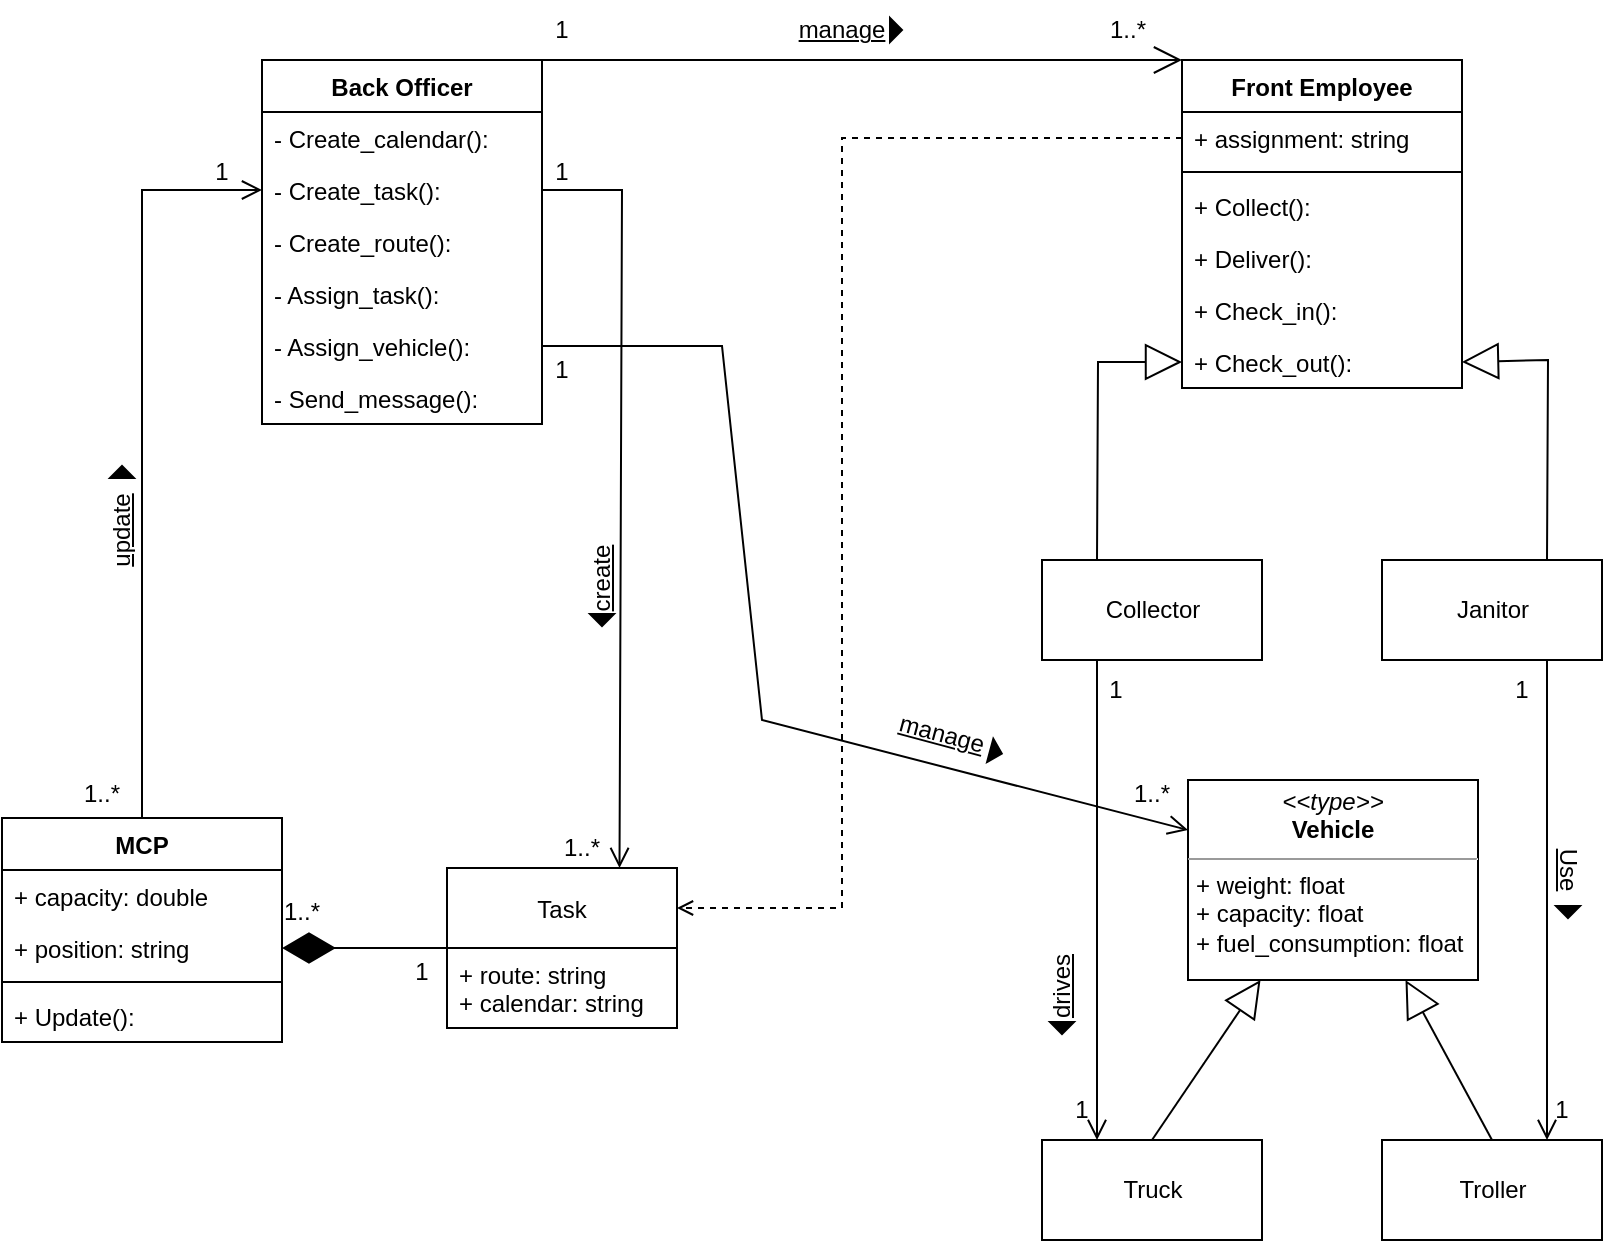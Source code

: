 <mxfile version="20.3.0" type="device"><diagram id="yQHjzOq1fvPbEQOUI872" name="Page-1"><mxGraphModel dx="2046" dy="739" grid="1" gridSize="10" guides="1" tooltips="1" connect="1" arrows="1" fold="1" page="1" pageScale="1" pageWidth="850" pageHeight="1100" math="0" shadow="0"><root><mxCell id="0"/><mxCell id="1" parent="0"/><mxCell id="evCG20t44kIQKrHACi3K-1" value="Back Officer" style="swimlane;fontStyle=1;childLayout=stackLayout;horizontal=1;startSize=26;fillColor=none;horizontalStack=0;resizeParent=1;resizeParentMax=0;resizeLast=0;collapsible=1;marginBottom=0;" parent="1" vertex="1"><mxGeometry x="70" y="90" width="140" height="182" as="geometry"/></mxCell><mxCell id="evCG20t44kIQKrHACi3K-2" value="- Create_calendar():" style="text;strokeColor=none;fillColor=none;align=left;verticalAlign=top;spacingLeft=4;spacingRight=4;overflow=hidden;rotatable=0;points=[[0,0.5],[1,0.5]];portConstraint=eastwest;" parent="evCG20t44kIQKrHACi3K-1" vertex="1"><mxGeometry y="26" width="140" height="26" as="geometry"/></mxCell><mxCell id="evCG20t44kIQKrHACi3K-3" value="- Create_task():" style="text;strokeColor=none;fillColor=none;align=left;verticalAlign=top;spacingLeft=4;spacingRight=4;overflow=hidden;rotatable=0;points=[[0,0.5],[1,0.5]];portConstraint=eastwest;" parent="evCG20t44kIQKrHACi3K-1" vertex="1"><mxGeometry y="52" width="140" height="26" as="geometry"/></mxCell><mxCell id="evCG20t44kIQKrHACi3K-4" value="- Create_route():" style="text;strokeColor=none;fillColor=none;align=left;verticalAlign=top;spacingLeft=4;spacingRight=4;overflow=hidden;rotatable=0;points=[[0,0.5],[1,0.5]];portConstraint=eastwest;" parent="evCG20t44kIQKrHACi3K-1" vertex="1"><mxGeometry y="78" width="140" height="26" as="geometry"/></mxCell><mxCell id="evCG20t44kIQKrHACi3K-6" value="- Assign_task():" style="text;strokeColor=none;fillColor=none;align=left;verticalAlign=top;spacingLeft=4;spacingRight=4;overflow=hidden;rotatable=0;points=[[0,0.5],[1,0.5]];portConstraint=eastwest;" parent="evCG20t44kIQKrHACi3K-1" vertex="1"><mxGeometry y="104" width="140" height="26" as="geometry"/></mxCell><mxCell id="evCG20t44kIQKrHACi3K-5" value="- Assign_vehicle():" style="text;strokeColor=none;fillColor=none;align=left;verticalAlign=top;spacingLeft=4;spacingRight=4;overflow=hidden;rotatable=0;points=[[0,0.5],[1,0.5]];portConstraint=eastwest;" parent="evCG20t44kIQKrHACi3K-1" vertex="1"><mxGeometry y="130" width="140" height="26" as="geometry"/></mxCell><mxCell id="evCG20t44kIQKrHACi3K-7" value="- Send_message():" style="text;strokeColor=none;fillColor=none;align=left;verticalAlign=top;spacingLeft=4;spacingRight=4;overflow=hidden;rotatable=0;points=[[0,0.5],[1,0.5]];portConstraint=eastwest;" parent="evCG20t44kIQKrHACi3K-1" vertex="1"><mxGeometry y="156" width="140" height="26" as="geometry"/></mxCell><mxCell id="evCG20t44kIQKrHACi3K-9" value="Front Employee" style="swimlane;fontStyle=1;align=center;verticalAlign=top;childLayout=stackLayout;horizontal=1;startSize=26;horizontalStack=0;resizeParent=1;resizeParentMax=0;resizeLast=0;collapsible=1;marginBottom=0;" parent="1" vertex="1"><mxGeometry x="530" y="90" width="140" height="164" as="geometry"/></mxCell><mxCell id="evCG20t44kIQKrHACi3K-10" value="+ assignment: string" style="text;strokeColor=none;fillColor=none;align=left;verticalAlign=top;spacingLeft=4;spacingRight=4;overflow=hidden;rotatable=0;points=[[0,0.5],[1,0.5]];portConstraint=eastwest;" parent="evCG20t44kIQKrHACi3K-9" vertex="1"><mxGeometry y="26" width="140" height="26" as="geometry"/></mxCell><mxCell id="evCG20t44kIQKrHACi3K-11" value="" style="line;strokeWidth=1;fillColor=none;align=left;verticalAlign=middle;spacingTop=-1;spacingLeft=3;spacingRight=3;rotatable=0;labelPosition=right;points=[];portConstraint=eastwest;strokeColor=inherit;" parent="evCG20t44kIQKrHACi3K-9" vertex="1"><mxGeometry y="52" width="140" height="8" as="geometry"/></mxCell><mxCell id="evCG20t44kIQKrHACi3K-12" value="+ Collect():" style="text;strokeColor=none;fillColor=none;align=left;verticalAlign=top;spacingLeft=4;spacingRight=4;overflow=hidden;rotatable=0;points=[[0,0.5],[1,0.5]];portConstraint=eastwest;" parent="evCG20t44kIQKrHACi3K-9" vertex="1"><mxGeometry y="60" width="140" height="26" as="geometry"/></mxCell><mxCell id="evCG20t44kIQKrHACi3K-13" value="+ Deliver():" style="text;strokeColor=none;fillColor=none;align=left;verticalAlign=top;spacingLeft=4;spacingRight=4;overflow=hidden;rotatable=0;points=[[0,0.5],[1,0.5]];portConstraint=eastwest;" parent="evCG20t44kIQKrHACi3K-9" vertex="1"><mxGeometry y="86" width="140" height="26" as="geometry"/></mxCell><mxCell id="whtJ_2tQ-Rbru5Nk7EHR-22" value="+ Check_in():" style="text;strokeColor=none;fillColor=none;align=left;verticalAlign=top;spacingLeft=4;spacingRight=4;overflow=hidden;rotatable=0;points=[[0,0.5],[1,0.5]];portConstraint=eastwest;" parent="evCG20t44kIQKrHACi3K-9" vertex="1"><mxGeometry y="112" width="140" height="26" as="geometry"/></mxCell><mxCell id="whtJ_2tQ-Rbru5Nk7EHR-23" value="+ Check_out():" style="text;strokeColor=none;fillColor=none;align=left;verticalAlign=top;spacingLeft=4;spacingRight=4;overflow=hidden;rotatable=0;points=[[0,0.5],[1,0.5]];portConstraint=eastwest;" parent="evCG20t44kIQKrHACi3K-9" vertex="1"><mxGeometry y="138" width="140" height="26" as="geometry"/></mxCell><mxCell id="evCG20t44kIQKrHACi3K-14" value="Collector" style="html=1;" parent="1" vertex="1"><mxGeometry x="460" y="340" width="110" height="50" as="geometry"/></mxCell><mxCell id="evCG20t44kIQKrHACi3K-15" value="Janitor" style="html=1;" parent="1" vertex="1"><mxGeometry x="630" y="340" width="110" height="50" as="geometry"/></mxCell><mxCell id="evCG20t44kIQKrHACi3K-16" value="Extends" style="endArrow=block;endSize=16;endFill=0;html=1;rounded=0;entryX=0;entryY=0.5;entryDx=0;entryDy=0;exitX=0.25;exitY=0;exitDx=0;exitDy=0;fontColor=#FFFFFF;" parent="1" source="evCG20t44kIQKrHACi3K-14" target="whtJ_2tQ-Rbru5Nk7EHR-23" edge="1"><mxGeometry x="-0.14" y="21" width="160" relative="1" as="geometry"><mxPoint x="340" y="250" as="sourcePoint"/><mxPoint x="500" y="250" as="targetPoint"/><mxPoint as="offset"/><Array as="points"><mxPoint x="488" y="241"/></Array></mxGeometry></mxCell><mxCell id="evCG20t44kIQKrHACi3K-17" value="Extends" style="endArrow=block;endSize=16;endFill=0;html=1;rounded=0;entryX=1;entryY=0.5;entryDx=0;entryDy=0;exitX=0.75;exitY=0;exitDx=0;exitDy=0;fontColor=#FFFFFF;" parent="1" source="evCG20t44kIQKrHACi3K-15" target="whtJ_2tQ-Rbru5Nk7EHR-23" edge="1"><mxGeometry x="-0.303" y="28" width="160" relative="1" as="geometry"><mxPoint x="340" y="250" as="sourcePoint"/><mxPoint x="500" y="250" as="targetPoint"/><mxPoint as="offset"/><Array as="points"><mxPoint x="713" y="240"/></Array></mxGeometry></mxCell><mxCell id="evCG20t44kIQKrHACi3K-27" value="Truck" style="html=1;fontColor=#000000;" parent="1" vertex="1"><mxGeometry x="460" y="630" width="110" height="50" as="geometry"/></mxCell><mxCell id="evCG20t44kIQKrHACi3K-28" value="Troller" style="html=1;fontColor=#000000;" parent="1" vertex="1"><mxGeometry x="630" y="630" width="110" height="50" as="geometry"/></mxCell><mxCell id="evCG20t44kIQKrHACi3K-29" value="Extends" style="endArrow=block;endSize=16;endFill=0;html=1;rounded=0;entryX=0.25;entryY=1;entryDx=0;entryDy=0;exitX=0.5;exitY=0;exitDx=0;exitDy=0;fontColor=#FFFFFF;" parent="1" source="evCG20t44kIQKrHACi3K-27" target="whtJ_2tQ-Rbru5Nk7EHR-30" edge="1"><mxGeometry x="-0.14" y="21" width="160" relative="1" as="geometry"><mxPoint x="346.76" y="585.5" as="sourcePoint"/><mxPoint x="566.96" y="509.508" as="targetPoint"/><mxPoint as="offset"/></mxGeometry></mxCell><mxCell id="evCG20t44kIQKrHACi3K-30" value="Extends" style="endArrow=block;endSize=16;endFill=0;html=1;rounded=0;entryX=0.75;entryY=1;entryDx=0;entryDy=0;exitX=0.5;exitY=0;exitDx=0;exitDy=0;fontColor=#FFFFFF;" parent="1" source="evCG20t44kIQKrHACi3K-28" target="whtJ_2tQ-Rbru5Nk7EHR-30" edge="1"><mxGeometry x="-0.14" y="21" width="160" relative="1" as="geometry"><mxPoint x="505" y="640" as="sourcePoint"/><mxPoint x="630.94" y="508" as="targetPoint"/><mxPoint as="offset"/></mxGeometry></mxCell><mxCell id="evCG20t44kIQKrHACi3K-33" value="MCP" style="swimlane;fontStyle=1;align=center;verticalAlign=top;childLayout=stackLayout;horizontal=1;startSize=26;horizontalStack=0;resizeParent=1;resizeParentMax=0;resizeLast=0;collapsible=1;marginBottom=0;fontColor=#000000;" parent="1" vertex="1"><mxGeometry x="-60" y="469" width="140" height="112" as="geometry"/></mxCell><mxCell id="evCG20t44kIQKrHACi3K-34" value="+ capacity: double" style="text;strokeColor=none;fillColor=none;align=left;verticalAlign=top;spacingLeft=4;spacingRight=4;overflow=hidden;rotatable=0;points=[[0,0.5],[1,0.5]];portConstraint=eastwest;fontColor=#000000;" parent="evCG20t44kIQKrHACi3K-33" vertex="1"><mxGeometry y="26" width="140" height="26" as="geometry"/></mxCell><mxCell id="evCG20t44kIQKrHACi3K-37" value="+ position: string" style="text;strokeColor=none;fillColor=none;align=left;verticalAlign=top;spacingLeft=4;spacingRight=4;overflow=hidden;rotatable=0;points=[[0,0.5],[1,0.5]];portConstraint=eastwest;fontColor=#000000;" parent="evCG20t44kIQKrHACi3K-33" vertex="1"><mxGeometry y="52" width="140" height="26" as="geometry"/></mxCell><mxCell id="evCG20t44kIQKrHACi3K-35" value="" style="line;strokeWidth=1;fillColor=none;align=left;verticalAlign=middle;spacingTop=-1;spacingLeft=3;spacingRight=3;rotatable=0;labelPosition=right;points=[];portConstraint=eastwest;strokeColor=inherit;fontColor=#000000;" parent="evCG20t44kIQKrHACi3K-33" vertex="1"><mxGeometry y="78" width="140" height="8" as="geometry"/></mxCell><mxCell id="evCG20t44kIQKrHACi3K-36" value="+ Update():" style="text;strokeColor=none;fillColor=none;align=left;verticalAlign=top;spacingLeft=4;spacingRight=4;overflow=hidden;rotatable=0;points=[[0,0.5],[1,0.5]];portConstraint=eastwest;fontColor=#000000;" parent="evCG20t44kIQKrHACi3K-33" vertex="1"><mxGeometry y="86" width="140" height="26" as="geometry"/></mxCell><mxCell id="evCG20t44kIQKrHACi3K-38" value="Task" style="swimlane;fontStyle=0;childLayout=stackLayout;horizontal=1;startSize=40;fillColor=none;horizontalStack=0;resizeParent=1;resizeParentMax=0;resizeLast=0;collapsible=1;marginBottom=0;fontColor=#000000;" parent="1" vertex="1"><mxGeometry x="162.5" y="494" width="115" height="80" as="geometry"><mxRectangle x="160" y="510" width="70" height="40" as="alternateBounds"/></mxGeometry></mxCell><mxCell id="evCG20t44kIQKrHACi3K-39" value="+ route: string&#10;+ calendar: string" style="text;strokeColor=none;fillColor=none;align=left;verticalAlign=top;spacingLeft=4;spacingRight=4;overflow=hidden;rotatable=0;points=[[0,0.5],[1,0.5]];portConstraint=eastwest;fontColor=#000000;" parent="evCG20t44kIQKrHACi3K-38" vertex="1"><mxGeometry y="40" width="115" height="40" as="geometry"/></mxCell><mxCell id="evCG20t44kIQKrHACi3K-42" value="" style="endArrow=diamondThin;endFill=1;endSize=24;html=1;rounded=0;fontColor=#000000;entryX=1;entryY=0.5;entryDx=0;entryDy=0;exitX=0;exitY=0.5;exitDx=0;exitDy=0;" parent="1" source="evCG20t44kIQKrHACi3K-38" target="evCG20t44kIQKrHACi3K-37" edge="1"><mxGeometry width="160" relative="1" as="geometry"><mxPoint x="340" y="450" as="sourcePoint"/><mxPoint x="500" y="450" as="targetPoint"/></mxGeometry></mxCell><mxCell id="YRTLBjIoQ8eU-xbByHug-11" value="" style="triangle;aspect=fixed;fillColor=strokeColor;rotation=90;" parent="1" vertex="1"><mxGeometry x="467" y="568" width="6" height="12" as="geometry"/></mxCell><mxCell id="YRTLBjIoQ8eU-xbByHug-13" value="drives" style="text;html=1;strokeColor=none;fillColor=none;align=center;verticalAlign=middle;whiteSpace=wrap;rounded=0;rotation=-90;fontStyle=4" parent="1" vertex="1"><mxGeometry x="440" y="538" width="60" height="30" as="geometry"/></mxCell><mxCell id="YRTLBjIoQ8eU-xbByHug-15" value="" style="triangle;aspect=fixed;fillColor=strokeColor;rotation=90;" parent="1" vertex="1"><mxGeometry x="720" y="510" width="6" height="12" as="geometry"/></mxCell><mxCell id="YRTLBjIoQ8eU-xbByHug-18" value="Use" style="text;html=1;strokeColor=none;fillColor=none;align=center;verticalAlign=middle;whiteSpace=wrap;rounded=0;rotation=90;fontStyle=4" parent="1" vertex="1"><mxGeometry x="693" y="480" width="60" height="30" as="geometry"/></mxCell><mxCell id="YRTLBjIoQ8eU-xbByHug-19" value="" style="triangle;aspect=fixed;fillColor=strokeColor;rotation=90;" parent="1" vertex="1"><mxGeometry x="237" y="364" width="6" height="12" as="geometry"/></mxCell><mxCell id="YRTLBjIoQ8eU-xbByHug-21" value="create" style="text;html=1;strokeColor=none;fillColor=none;align=center;verticalAlign=middle;whiteSpace=wrap;rounded=0;rotation=-90;fontStyle=4" parent="1" vertex="1"><mxGeometry x="210" y="334" width="60" height="30" as="geometry"/></mxCell><mxCell id="YRTLBjIoQ8eU-xbByHug-22" value="" style="triangle;aspect=fixed;fillColor=strokeColor;rotation=-90;" parent="1" vertex="1"><mxGeometry x="-3" y="290" width="6" height="12" as="geometry"/></mxCell><mxCell id="YRTLBjIoQ8eU-xbByHug-24" value="update" style="text;html=1;strokeColor=none;fillColor=none;align=center;verticalAlign=middle;whiteSpace=wrap;rounded=0;rotation=-90;fontStyle=4" parent="1" vertex="1"><mxGeometry x="-30" y="310" width="60" height="30" as="geometry"/></mxCell><mxCell id="YRTLBjIoQ8eU-xbByHug-26" value="" style="triangle;aspect=fixed;fillColor=strokeColor;rotation=15;" parent="1" vertex="1"><mxGeometry x="434" y="430" width="6" height="12" as="geometry"/></mxCell><mxCell id="YRTLBjIoQ8eU-xbByHug-28" value="manage" style="text;html=1;strokeColor=none;fillColor=none;align=center;verticalAlign=middle;whiteSpace=wrap;rounded=0;rotation=15;fontStyle=4" parent="1" vertex="1"><mxGeometry x="380" y="412" width="60" height="30" as="geometry"/></mxCell><mxCell id="YRTLBjIoQ8eU-xbByHug-29" value="" style="triangle;aspect=fixed;fillColor=strokeColor;" parent="1" vertex="1"><mxGeometry x="384" y="69" width="6" height="12" as="geometry"/></mxCell><mxCell id="YRTLBjIoQ8eU-xbByHug-33" value="manage" style="text;html=1;strokeColor=none;fillColor=none;align=center;verticalAlign=middle;whiteSpace=wrap;rounded=0;fontStyle=4" parent="1" vertex="1"><mxGeometry x="330" y="60" width="60" height="30" as="geometry"/></mxCell><mxCell id="whtJ_2tQ-Rbru5Nk7EHR-1" value="" style="endArrow=open;endFill=1;endSize=12;html=1;rounded=0;exitX=1;exitY=0;exitDx=0;exitDy=0;entryX=0;entryY=0;entryDx=0;entryDy=0;" parent="1" source="evCG20t44kIQKrHACi3K-1" target="evCG20t44kIQKrHACi3K-9" edge="1"><mxGeometry width="160" relative="1" as="geometry"><mxPoint x="280" y="370" as="sourcePoint"/><mxPoint x="520" y="90" as="targetPoint"/><Array as="points"><mxPoint x="270" y="90"/></Array></mxGeometry></mxCell><mxCell id="whtJ_2tQ-Rbru5Nk7EHR-2" value="" style="endArrow=open;startArrow=none;endFill=0;startFill=0;endSize=8;html=1;verticalAlign=bottom;labelBackgroundColor=none;strokeWidth=1;rounded=0;entryX=0;entryY=0.5;entryDx=0;entryDy=0;exitX=0.5;exitY=0;exitDx=0;exitDy=0;" parent="1" source="evCG20t44kIQKrHACi3K-33" target="evCG20t44kIQKrHACi3K-3" edge="1"><mxGeometry width="160" relative="1" as="geometry"><mxPoint x="280" y="370" as="sourcePoint"/><mxPoint x="440" y="370" as="targetPoint"/><Array as="points"><mxPoint x="10" y="155"/></Array></mxGeometry></mxCell><mxCell id="whtJ_2tQ-Rbru5Nk7EHR-3" value="" style="endArrow=open;startArrow=none;endFill=0;startFill=0;endSize=8;html=1;verticalAlign=bottom;labelBackgroundColor=none;strokeWidth=1;rounded=0;exitX=0.75;exitY=1;exitDx=0;exitDy=0;entryX=0.75;entryY=0;entryDx=0;entryDy=0;" parent="1" source="evCG20t44kIQKrHACi3K-15" target="evCG20t44kIQKrHACi3K-28" edge="1"><mxGeometry width="160" relative="1" as="geometry"><mxPoint x="300" y="340" as="sourcePoint"/><mxPoint x="440" y="370" as="targetPoint"/></mxGeometry></mxCell><mxCell id="whtJ_2tQ-Rbru5Nk7EHR-4" value="" style="endArrow=open;startArrow=none;endFill=0;startFill=0;endSize=8;html=1;verticalAlign=bottom;labelBackgroundColor=none;strokeWidth=1;rounded=0;exitX=0.25;exitY=1;exitDx=0;exitDy=0;entryX=0.25;entryY=0;entryDx=0;entryDy=0;" parent="1" source="evCG20t44kIQKrHACi3K-14" target="evCG20t44kIQKrHACi3K-27" edge="1"><mxGeometry width="160" relative="1" as="geometry"><mxPoint x="280" y="370" as="sourcePoint"/><mxPoint x="440" y="370" as="targetPoint"/></mxGeometry></mxCell><mxCell id="whtJ_2tQ-Rbru5Nk7EHR-5" value="" style="endArrow=open;startArrow=none;endFill=0;startFill=0;endSize=8;html=1;verticalAlign=bottom;labelBackgroundColor=none;strokeWidth=1;rounded=0;exitX=1;exitY=0.5;exitDx=0;exitDy=0;entryX=0.75;entryY=0;entryDx=0;entryDy=0;" parent="1" source="evCG20t44kIQKrHACi3K-3" target="evCG20t44kIQKrHACi3K-38" edge="1"><mxGeometry width="160" relative="1" as="geometry"><mxPoint x="497.5" y="350" as="sourcePoint"/><mxPoint x="497.5" y="640" as="targetPoint"/><Array as="points"><mxPoint x="250" y="155"/></Array></mxGeometry></mxCell><mxCell id="whtJ_2tQ-Rbru5Nk7EHR-6" value="" style="endArrow=open;startArrow=none;endFill=0;startFill=0;endSize=8;html=1;verticalAlign=bottom;labelBackgroundColor=none;strokeWidth=1;rounded=0;exitX=1;exitY=0.5;exitDx=0;exitDy=0;entryX=0;entryY=0.25;entryDx=0;entryDy=0;" parent="1" source="evCG20t44kIQKrHACi3K-5" target="whtJ_2tQ-Rbru5Nk7EHR-30" edge="1"><mxGeometry width="160" relative="1" as="geometry"><mxPoint x="280" y="370" as="sourcePoint"/><mxPoint x="530" y="443" as="targetPoint"/><Array as="points"><mxPoint x="300" y="233"/><mxPoint x="320" y="420"/></Array></mxGeometry></mxCell><mxCell id="whtJ_2tQ-Rbru5Nk7EHR-8" value="1" style="text;html=1;strokeColor=none;fillColor=none;align=center;verticalAlign=middle;whiteSpace=wrap;rounded=0;" parent="1" vertex="1"><mxGeometry x="467" y="390" width="60" height="30" as="geometry"/></mxCell><mxCell id="whtJ_2tQ-Rbru5Nk7EHR-9" value="1" style="text;html=1;strokeColor=none;fillColor=none;align=center;verticalAlign=middle;whiteSpace=wrap;rounded=0;" parent="1" vertex="1"><mxGeometry x="450" y="600" width="60" height="30" as="geometry"/></mxCell><mxCell id="whtJ_2tQ-Rbru5Nk7EHR-11" value="1" style="text;html=1;strokeColor=none;fillColor=none;align=center;verticalAlign=middle;whiteSpace=wrap;rounded=0;" parent="1" vertex="1"><mxGeometry x="670" y="390" width="60" height="30" as="geometry"/></mxCell><mxCell id="whtJ_2tQ-Rbru5Nk7EHR-12" value="1" style="text;html=1;strokeColor=none;fillColor=none;align=center;verticalAlign=middle;whiteSpace=wrap;rounded=0;" parent="1" vertex="1"><mxGeometry x="690" y="600" width="60" height="30" as="geometry"/></mxCell><mxCell id="whtJ_2tQ-Rbru5Nk7EHR-13" value="1" style="text;html=1;strokeColor=none;fillColor=none;align=center;verticalAlign=middle;whiteSpace=wrap;rounded=0;" parent="1" vertex="1"><mxGeometry x="190" y="60" width="60" height="30" as="geometry"/></mxCell><mxCell id="whtJ_2tQ-Rbru5Nk7EHR-14" value="1..*" style="text;html=1;strokeColor=none;fillColor=none;align=center;verticalAlign=middle;whiteSpace=wrap;rounded=0;" parent="1" vertex="1"><mxGeometry x="485" y="442" width="60" height="30" as="geometry"/></mxCell><mxCell id="whtJ_2tQ-Rbru5Nk7EHR-15" value="1..*" style="text;html=1;strokeColor=none;fillColor=none;align=center;verticalAlign=middle;whiteSpace=wrap;rounded=0;" parent="1" vertex="1"><mxGeometry x="473" y="60" width="60" height="30" as="geometry"/></mxCell><mxCell id="whtJ_2tQ-Rbru5Nk7EHR-16" value="1" style="text;html=1;strokeColor=none;fillColor=none;align=center;verticalAlign=middle;whiteSpace=wrap;rounded=0;" parent="1" vertex="1"><mxGeometry x="190" y="131" width="60" height="30" as="geometry"/></mxCell><mxCell id="whtJ_2tQ-Rbru5Nk7EHR-17" value="1" style="text;html=1;strokeColor=none;fillColor=none;align=center;verticalAlign=middle;whiteSpace=wrap;rounded=0;" parent="1" vertex="1"><mxGeometry x="20" y="131" width="60" height="30" as="geometry"/></mxCell><mxCell id="whtJ_2tQ-Rbru5Nk7EHR-18" value="1..*" style="text;html=1;strokeColor=none;fillColor=none;align=center;verticalAlign=middle;whiteSpace=wrap;rounded=0;" parent="1" vertex="1"><mxGeometry x="-40" y="442" width="60" height="30" as="geometry"/></mxCell><mxCell id="whtJ_2tQ-Rbru5Nk7EHR-19" value="1..*" style="text;html=1;strokeColor=none;fillColor=none;align=center;verticalAlign=middle;whiteSpace=wrap;rounded=0;" parent="1" vertex="1"><mxGeometry x="200" y="469" width="60" height="30" as="geometry"/></mxCell><mxCell id="whtJ_2tQ-Rbru5Nk7EHR-20" value="1" style="text;html=1;strokeColor=none;fillColor=none;align=center;verticalAlign=middle;whiteSpace=wrap;rounded=0;" parent="1" vertex="1"><mxGeometry x="190" y="230" width="60" height="30" as="geometry"/></mxCell><mxCell id="whtJ_2tQ-Rbru5Nk7EHR-27" value="" style="html=1;verticalAlign=bottom;labelBackgroundColor=none;endArrow=open;endFill=0;dashed=1;rounded=0;exitX=0;exitY=0.5;exitDx=0;exitDy=0;entryX=1;entryY=0.25;entryDx=0;entryDy=0;" parent="1" source="evCG20t44kIQKrHACi3K-10" target="evCG20t44kIQKrHACi3K-38" edge="1"><mxGeometry width="160" relative="1" as="geometry"><mxPoint x="280" y="370" as="sourcePoint"/><mxPoint x="440" y="370" as="targetPoint"/><Array as="points"><mxPoint x="360" y="129"/><mxPoint x="360" y="514"/></Array></mxGeometry></mxCell><mxCell id="whtJ_2tQ-Rbru5Nk7EHR-30" value="&lt;p style=&quot;margin:0px;margin-top:4px;text-align:center;&quot;&gt;&lt;i&gt;&amp;lt;&amp;lt;type&amp;gt;&amp;gt;&lt;/i&gt;&lt;br&gt;&lt;b&gt;Vehicle&lt;/b&gt;&lt;/p&gt;&lt;hr size=&quot;1&quot;&gt;&lt;p style=&quot;margin:0px;margin-left:4px;&quot;&gt;+ weight: float&lt;/p&gt;&lt;p style=&quot;margin:0px;margin-left:4px;&quot;&gt;+ capacity: float&lt;/p&gt;&lt;p style=&quot;margin:0px;margin-left:4px;&quot;&gt;+ fuel_consumption: float&lt;/p&gt;" style="verticalAlign=top;align=left;overflow=fill;fontSize=12;fontFamily=Helvetica;html=1;" parent="1" vertex="1"><mxGeometry x="533" y="450" width="145" height="100" as="geometry"/></mxCell><mxCell id="wCpmWHzlIqs63ME7X_v4-1" value="1..*" style="text;html=1;strokeColor=none;fillColor=none;align=center;verticalAlign=middle;whiteSpace=wrap;rounded=0;" vertex="1" parent="1"><mxGeometry x="60" y="501" width="60" height="30" as="geometry"/></mxCell><mxCell id="wCpmWHzlIqs63ME7X_v4-2" value="1" style="text;html=1;strokeColor=none;fillColor=none;align=center;verticalAlign=middle;whiteSpace=wrap;rounded=0;" vertex="1" parent="1"><mxGeometry x="120" y="531" width="60" height="30" as="geometry"/></mxCell></root></mxGraphModel></diagram></mxfile>
